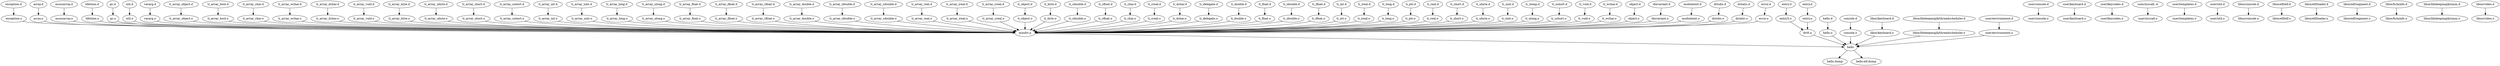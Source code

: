 digraph xomb {
  CWD="repos/xomb"
  subgraph userRuntime {
    CWD="runtimes/mindrt"
    "entry.d" -> "entry.o" [action=crossuserdcompile]
    "entry.S" -> "entryS.o" [action=crossuserassemble]
    "entry.o" -> "drt0.a" [action=crossuserlink]
    "entryS.o" -> "drt0.a" [action=crossuserlink]
    "object.d" -> "object.o" [action=crossuserdcompile]
    "dinvariant.d" -> "dinvariant.o" [action=crossuserdcompile]
    "moduleinit.d" -> "moduleinit.o" [action=crossuserdcompile]
    "dstubs.d" -> "dstubs.o" [action=crossuserdcompile]
    "dstatic.d" -> "dstatic.o" [action=crossuserdcompile]
    "error.d" -> "error.o" [action=crossuserdcompile]
    "exception.d" -> "exception.o" [action=crossuserdcompile]
    "array.d" -> "array.o" [action=crossuserdcompile]
    "assocarray.d" -> "assocarray.o" [action=crossuserdcompile]
    "lifetime.d" -> "lifetime.o" [action=crossuserdcompile]
    "gc.d" -> "gc.o" [action=crossuserdcompile]
    "util.d" -> "util.o" [action=crossuserdcompile DFLAGS="-I."]
    "vararg.d" -> "vararg.o" [action=crossuserdcompile]
    "object.o" -> "mindrt.a" [action=crossuserlink]
    "dinvariant.o" -> "mindrt.a" [action=crossuserlink]
    "moduleinit.o" -> "mindrt.a" [action=crossuserlink]
    "dstubs.o" -> "mindrt.a" [action=crossuserlink]
    "dstatic.o" -> "mindrt.a" [action=crossuserlink]
    "error.o" -> "mindrt.a" [action=crossuserlink]
    "exception.o" -> "mindrt.a" [action=crossuserlink]
    "array.o" -> "mindrt.a" [action=crossuserlink]
    "assocarray.o" -> "mindrt.a" [action=crossuserlink]
    "lifetime.o" -> "mindrt.a" [action=crossuserlink]
    "gc.o" -> "mindrt.a" [action=crossuserlink]
    "util.o" -> "mindrt.a" [action=crossuserlink]
    "vararg.o" -> "mindrt.a" [action=crossuserlink]
    "ti_array_object.d" -> "ti_array_object.o" [action=crossuserdcompile]
    "ti_array_bool.d" -> "ti_array_bool.o" [action=crossuserdcompile]
    "ti_array_char.d" -> "ti_array_char.o" [action=crossuserdcompile]
    "ti_array_wchar.d" -> "ti_array_wchar.o" [action=crossuserdcompile]
    "ti_array_dchar.d" -> "ti_array_dchar.o" [action=crossuserdcompile]
    "ti_array_void.d" -> "ti_array_void.o" [action=crossuserdcompile]
    "ti_array_byte.d" -> "ti_array_byte.o" [action=crossuserdcompile]
    "ti_array_ubyte.d" -> "ti_array_ubyte.o" [action=crossuserdcompile]
    "ti_array_short.d" -> "ti_array_short.o" [action=crossuserdcompile]
    "ti_array_ushort.d" -> "ti_array_ushort.o" [action=crossuserdcompile]
    "ti_array_int.d" -> "ti_array_int.o" [action=crossuserdcompile]
    "ti_array_uint.d" -> "ti_array_uint.o" [action=crossuserdcompile]
    "ti_array_long.d" -> "ti_array_long.o" [action=crossuserdcompile]
    "ti_array_ulong.d" -> "ti_array_ulong.o" [action=crossuserdcompile]
    "ti_array_float.d" -> "ti_array_float.o" [action=crossuserdcompile]
    "ti_array_ifloat.d" -> "ti_array_ifloat.o" [action=crossuserdcompile]
    "ti_array_cfloat.d" -> "ti_array_cfloat.o" [action=crossuserdcompile]
    "ti_array_double.d" -> "ti_array_double.o" [action=crossuserdcompile]
    "ti_array_idouble.d" -> "ti_array_idouble.o" [action=crossuserdcompile]
    "ti_array_cdouble.d" -> "ti_array_cdouble.o" [action=crossuserdcompile]
    "ti_array_real.d" -> "ti_array_real.o" [action=crossuserdcompile]
    "ti_array_ireal.d" -> "ti_array_ireal.o" [action=crossuserdcompile]
    "ti_array_creal.d" -> "ti_array_creal.o" [action=crossuserdcompile]
    "ti_object.d" -> "ti_object.o" [action=crossuserdcompile]
    "ti_byte.d" -> "ti_byte.o" [action=crossuserdcompile]
    "ti_cdouble.d" -> "ti_cdouble.o" [action=crossuserdcompile]
    "ti_cfloat.d" -> "ti_cfloat.o" [action=crossuserdcompile]
    "ti_char.d" -> "ti_char.o" [action=crossuserdcompile]
    "ti_creal.d" -> "ti_creal.o" [action=crossuserdcompile]
    "ti_dchar.d" -> "ti_dchar.o" [action=crossuserdcompile]
    "ti_delegate.d" -> "ti_delegate.o" [action=crossuserdcompile]
    "ti_double.d" -> "ti_double.o" [action=crossuserdcompile]
    "ti_float.d" -> "ti_float.o" [action=crossuserdcompile]
    "ti_idouble.d" -> "ti_idouble.o" [action=crossuserdcompile]
    "ti_ifloat.d" -> "ti_ifloat.o" [action=crossuserdcompile]
    "ti_int.d" -> "ti_int.o" [action=crossuserdcompile]
    "ti_ireal.d" -> "ti_ireal.o" [action=crossuserdcompile]
    "ti_long.d" -> "ti_long.o" [action=crossuserdcompile]
    "ti_ptr.d" -> "ti_ptr.o" [action=crossuserdcompile]
    "ti_real.d" -> "ti_real.o" [action=crossuserdcompile]
    "ti_short.d" -> "ti_short.o" [action=crossuserdcompile]
    "ti_ubyte.d" -> "ti_ubyte.o" [action=crossuserdcompile]
    "ti_uint.d" -> "ti_uint.o" [action=crossuserdcompile]
    "ti_ulong.d" -> "ti_ulong.o" [action=crossuserdcompile]
    "ti_ushort.d" -> "ti_ushort.o" [action=crossuserdcompile]
    "ti_void.d" -> "ti_void.o" [action=crossuserdcompile]
    "ti_wchar.d" -> "ti_wchar.o" [action=crossuserdcompile]
    "ti_array_object.o" -> "mindrt.a" [action=crossuserlink]
    "ti_array_bool.o" -> "mindrt.a" [action=crossuserlink]
    "ti_array_char.o" -> "mindrt.a" [action=crossuserlink]
    "ti_array_wchar.o" -> "mindrt.a" [action=crossuserlink]
    "ti_array_dchar.o" -> "mindrt.a" [action=crossuserlink]
    "ti_array_void.o" -> "mindrt.a" [action=crossuserlink]
    "ti_array_byte.o" -> "mindrt.a" [action=crossuserlink]
    "ti_array_ubyte.o" -> "mindrt.a" [action=crossuserlink]
    "ti_array_short.o" -> "mindrt.a" [action=crossuserlink]
    "ti_array_ushort.o" -> "mindrt.a" [action=crossuserlink]
    "ti_array_int.o" -> "mindrt.a" [action=crossuserlink]
    "ti_array_uint.o" -> "mindrt.a" [action=crossuserlink]
    "ti_array_long.o" -> "mindrt.a" [action=crossuserlink]
    "ti_array_ulong.o" -> "mindrt.a" [action=crossuserlink]
    "ti_array_float.o" -> "mindrt.a" [action=crossuserlink]
    "ti_array_ifloat.o" -> "mindrt.a" [action=crossuserlink]
    "ti_array_cfloat.o" -> "mindrt.a" [action=crossuserlink]
    "ti_array_double.o" -> "mindrt.a" [action=crossuserlink]
    "ti_array_idouble.o" -> "mindrt.a" [action=crossuserlink]
    "ti_array_cdouble.o" -> "mindrt.a" [action=crossuserlink]
    "ti_array_real.o" -> "mindrt.a" [action=crossuserlink]
    "ti_array_ireal.o" -> "mindrt.a" [action=crossuserlink]
    "ti_array_creal.o" -> "mindrt.a" [action=crossuserlink]
    "ti_object.o" -> "mindrt.a" [action=crossuserlink]
    "ti_byte.o" -> "mindrt.a" [action=crossuserlink]
    "ti_cdouble.o" -> "mindrt.a" [action=crossuserlink]
    "ti_cfloat.o" -> "mindrt.a" [action=crossuserlink]
    "ti_char.o" -> "mindrt.a" [action=crossuserlink]
    "ti_creal.o" -> "mindrt.a" [action=crossuserlink]
    "ti_dchar.o" -> "mindrt.a" [action=crossuserlink]
    "ti_delegate.o" -> "mindrt.a" [action=crossuserlink]
    "ti_double.o" -> "mindrt.a" [action=crossuserlink]
    "ti_float.o" -> "mindrt.a" [action=crossuserlink]
    "ti_idouble.o" -> "mindrt.a" [action=crossuserlink]
    "ti_ifloat.o" -> "mindrt.a" [action=crossuserlink]
    "ti_int.o" -> "mindrt.a" [action=crossuserlink]
    "ti_ireal.o" -> "mindrt.a" [action=crossuserlink]
    "ti_long.o" -> "mindrt.a" [action=crossuserlink]
    "ti_ptr.o" -> "mindrt.a" [action=crossuserlink]
    "ti_real.o" -> "mindrt.a" [action=crossuserlink]
    "ti_short.o" -> "mindrt.a" [action=crossuserlink]
    "ti_ubyte.o" -> "mindrt.a" [action=crossuserlink]
    "ti_uint.o" -> "mindrt.a" [action=crossuserlink]
    "ti_ulong.o" -> "mindrt.a" [action=crossuserlink]
    "ti_ushort.o" -> "mindrt.a" [action=crossuserlink]
    "ti_void.o" -> "mindrt.a" [action=crossuserlink]
    "ti_wchar.o" -> "mindrt.a" [action=crossuserlink]
  }
  subgraph appDhello {
    CWD="app/d/hello"
    DFLAGS="-I../../.."
    "hello.d" -> "hello.o" [action=crossuserdcompile]
    "console.d" -> "console.o" [action=crossuserdcompile]
    "hello.o" -> hello [action=crossuserlink]
    "console.o" -> hello [action=crossuserlink]
    "libos/keyboard.o" -> hello [action=crossuserlink]
    "libos/libdeepmajik/threadscheduler.o" -> hello [action=crossuserlink]
    "user/environment.o" -> hello [action=crossuserlink]
    "drt0.a" -> hello [action=crossuserlink]
    "mindrt.a" -> hello [action=crossuserlink]
    hello -> "hello.dump" [action=flatbinarydump]
    hello -> "hello-elf.dump" [action=elfbinarydump]
  }
  subgraph user {
    DFLAGS="-I."
    "user/console.d" -> "user/console.o" [action=crossuserdcompile]
    "user/environment.d" -> "user/environment.o" [action=crossuserdcompile]
    "user/keyboard.d" -> "user/keyboard.o" [action=crossuserdcompile]
    "user/keycodes.d" -> "user/keycodes.o" [action=crossuserdcompile]
    "user/syscall..d" -> "user/syscall.o" [action=crossuserdcompile]
    "user/templates.d" -> "user/templates.o" [action=crossuserdcompile]
    "user/util.d" -> "user/util.o" [action=crossuserdcompile]
  }
  subgraph libos {
    DFLAGS="-I.."
    "libos/console.d" -> "libos/console.o" [action=crossuserdcompile]
    "libos/elf/elf.d" -> "libos/elf/elf.o" [action=crossuserdcompile]
    "libos/elf/loader.d" -> "libos/elf/loader.o" [action=crossuserdcompile]
    "libos/elf/segment.d" -> "libos/elf/segment.o" [action=crossuserdcompile]
    "libos/fs/minfs.d" -> "libos/fs/minfs.o" [action=crossuserdcompile]
    "libos/keyboard.d" -> "libos/keyboard.o" [action=crossuserdcompile]
    "libos/libdeepmajik/threadscheduler.d" -> "libos/libdeepmajik/threadscheduler.o" [action=crossuserdcompile]
    "libos/libdeepmajik/umm.d" -> "libos/libdeepmajik/umm.o" [action=crossuserdcompile]
    "libos/video.d" -> "libos/video.o" [action=crossuserdcompile]
  }
}
